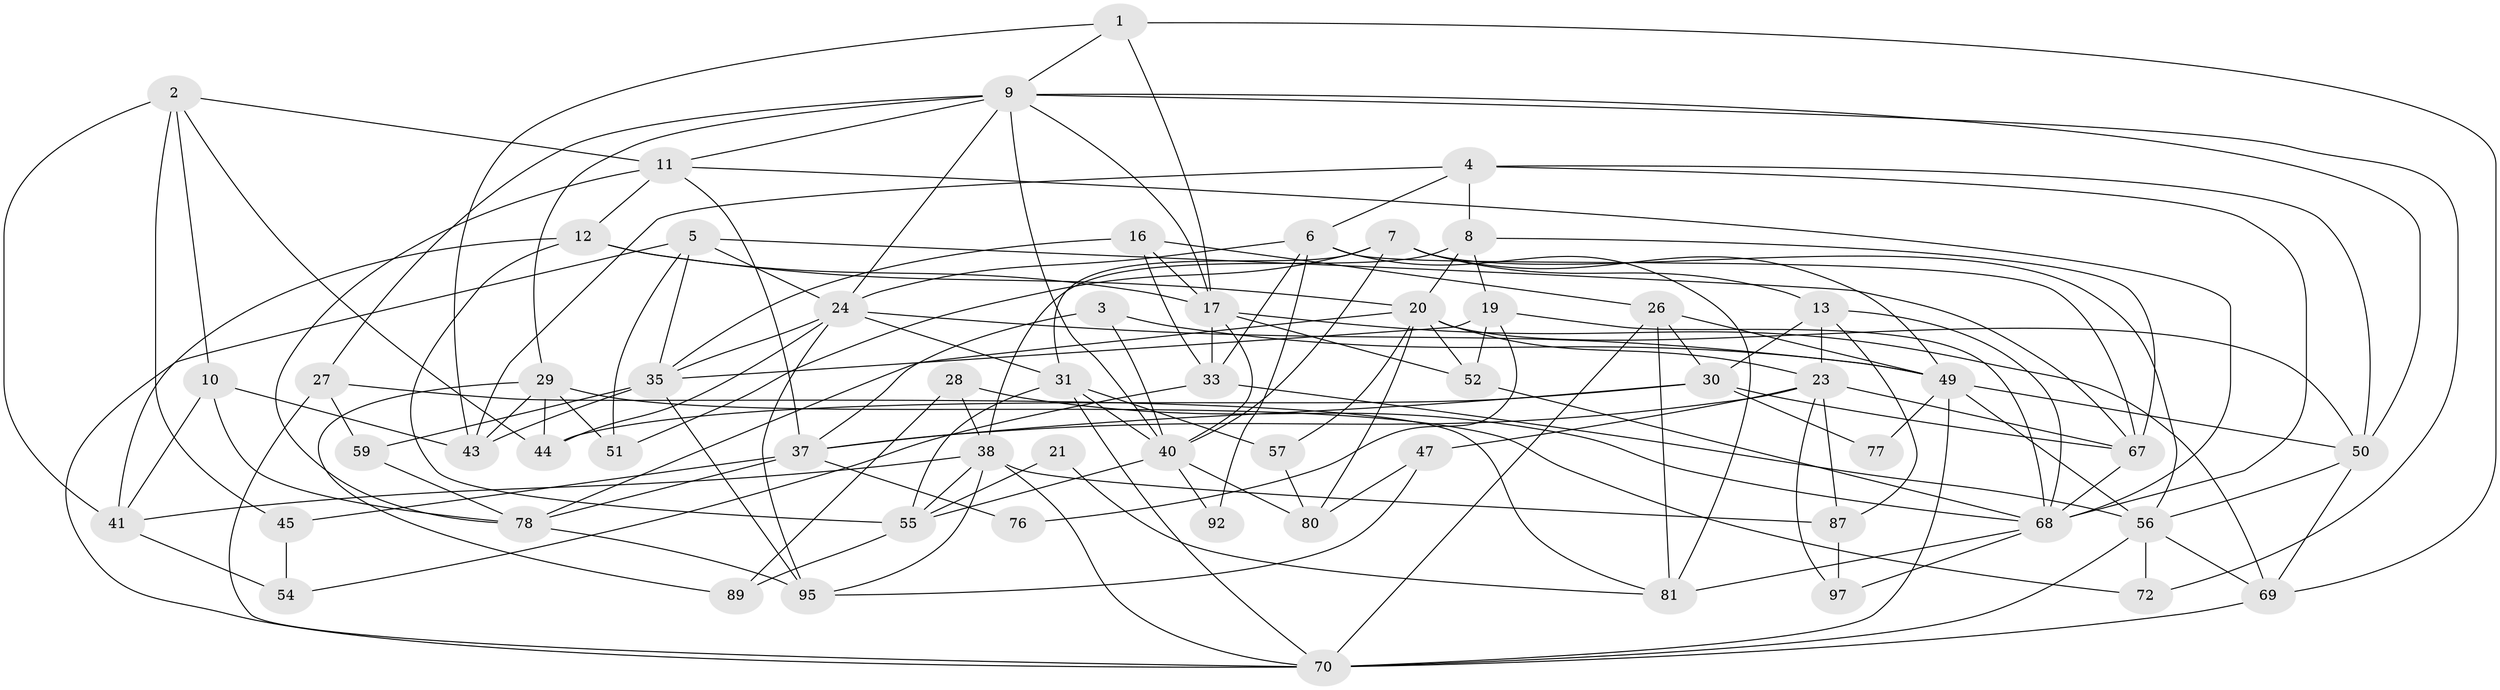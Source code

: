 // Generated by graph-tools (version 1.1) at 2025/24/03/03/25 07:24:03]
// undirected, 60 vertices, 152 edges
graph export_dot {
graph [start="1"]
  node [color=gray90,style=filled];
  1 [super="+15"];
  2 [super="+18"];
  3;
  4 [super="+25"];
  5 [super="+36"];
  6 [super="+60"];
  7 [super="+75"];
  8 [super="+61"];
  9 [super="+34"];
  10;
  11 [super="+93"];
  12;
  13 [super="+14"];
  16;
  17 [super="+90"];
  19 [super="+46"];
  20 [super="+22"];
  21;
  23 [super="+79"];
  24 [super="+48"];
  26 [super="+58"];
  27;
  28;
  29 [super="+32"];
  30 [super="+73"];
  31 [super="+42"];
  33 [super="+39"];
  35 [super="+63"];
  37 [super="+96"];
  38 [super="+84"];
  40 [super="+66"];
  41 [super="+86"];
  43 [super="+71"];
  44;
  45 [super="+53"];
  47;
  49 [super="+64"];
  50;
  51;
  52 [super="+65"];
  54;
  55;
  56 [super="+62"];
  57;
  59;
  67 [super="+85"];
  68 [super="+94"];
  69 [super="+74"];
  70 [super="+83"];
  72;
  76;
  77;
  78 [super="+88"];
  80;
  81 [super="+82"];
  87;
  89 [super="+91"];
  92;
  95;
  97;
  1 -- 9;
  1 -- 43;
  1 -- 69;
  1 -- 17;
  2 -- 41;
  2 -- 10;
  2 -- 44;
  2 -- 45 [weight=2];
  2 -- 11;
  3 -- 49;
  3 -- 40;
  3 -- 37;
  4 -- 50;
  4 -- 8;
  4 -- 43;
  4 -- 6;
  4 -- 68;
  5 -- 51;
  5 -- 67;
  5 -- 35;
  5 -- 70;
  5 -- 24;
  6 -- 33;
  6 -- 67;
  6 -- 24;
  6 -- 81;
  6 -- 92;
  7 -- 51;
  7 -- 13;
  7 -- 49;
  7 -- 40;
  7 -- 56;
  7 -- 31;
  8 -- 20 [weight=2];
  8 -- 19 [weight=2];
  8 -- 38;
  8 -- 67;
  9 -- 50;
  9 -- 27;
  9 -- 11;
  9 -- 29;
  9 -- 72;
  9 -- 40;
  9 -- 24;
  9 -- 17;
  10 -- 78;
  10 -- 41;
  10 -- 43;
  11 -- 12;
  11 -- 78;
  11 -- 68;
  11 -- 37;
  12 -- 20;
  12 -- 55;
  12 -- 41;
  12 -- 17;
  13 -- 23;
  13 -- 68;
  13 -- 30;
  13 -- 87;
  16 -- 35;
  16 -- 26;
  16 -- 17;
  16 -- 33;
  17 -- 40;
  17 -- 52;
  17 -- 69;
  17 -- 33;
  19 -- 68;
  19 -- 35;
  19 -- 52;
  19 -- 76;
  20 -- 78;
  20 -- 23;
  20 -- 50;
  20 -- 57;
  20 -- 80;
  20 -- 52;
  21 -- 55;
  21 -- 81;
  23 -- 97;
  23 -- 47;
  23 -- 87;
  23 -- 67;
  23 -- 37;
  24 -- 35;
  24 -- 49;
  24 -- 95;
  24 -- 44;
  24 -- 31;
  26 -- 70;
  26 -- 30;
  26 -- 81 [weight=2];
  26 -- 49;
  27 -- 70;
  27 -- 59;
  27 -- 81;
  28 -- 68;
  28 -- 89;
  28 -- 38;
  29 -- 44;
  29 -- 72;
  29 -- 43;
  29 -- 51;
  29 -- 89;
  30 -- 77;
  30 -- 67;
  30 -- 44;
  30 -- 37;
  31 -- 55;
  31 -- 57;
  31 -- 40;
  31 -- 70;
  33 -- 54;
  33 -- 56;
  35 -- 95;
  35 -- 59;
  35 -- 43;
  37 -- 78;
  37 -- 76;
  37 -- 45;
  38 -- 95;
  38 -- 41;
  38 -- 87;
  38 -- 55;
  38 -- 70;
  40 -- 80;
  40 -- 55;
  40 -- 92;
  41 -- 54;
  45 -- 54;
  47 -- 95;
  47 -- 80;
  49 -- 50;
  49 -- 56;
  49 -- 70;
  49 -- 77;
  50 -- 69;
  50 -- 56;
  52 -- 68;
  55 -- 89;
  56 -- 69;
  56 -- 72;
  56 -- 70;
  57 -- 80;
  59 -- 78;
  67 -- 68;
  68 -- 97;
  68 -- 81;
  69 -- 70;
  78 -- 95;
  87 -- 97;
}
